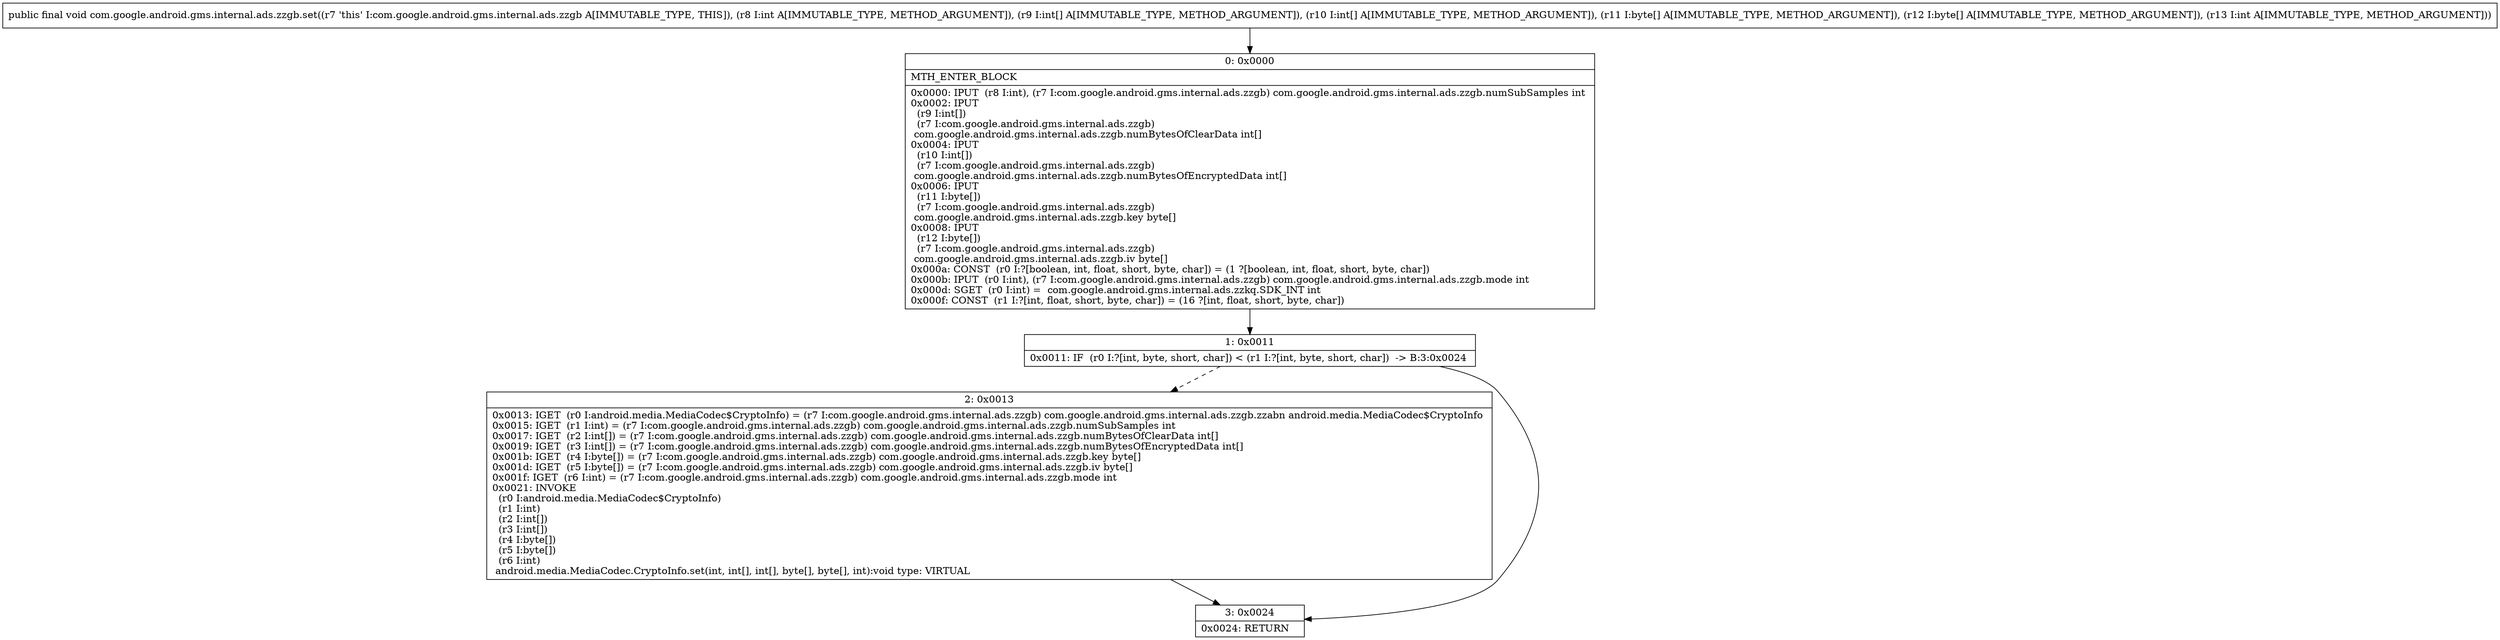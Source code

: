 digraph "CFG forcom.google.android.gms.internal.ads.zzgb.set(I[I[I[B[BI)V" {
Node_0 [shape=record,label="{0\:\ 0x0000|MTH_ENTER_BLOCK\l|0x0000: IPUT  (r8 I:int), (r7 I:com.google.android.gms.internal.ads.zzgb) com.google.android.gms.internal.ads.zzgb.numSubSamples int \l0x0002: IPUT  \l  (r9 I:int[])\l  (r7 I:com.google.android.gms.internal.ads.zzgb)\l com.google.android.gms.internal.ads.zzgb.numBytesOfClearData int[] \l0x0004: IPUT  \l  (r10 I:int[])\l  (r7 I:com.google.android.gms.internal.ads.zzgb)\l com.google.android.gms.internal.ads.zzgb.numBytesOfEncryptedData int[] \l0x0006: IPUT  \l  (r11 I:byte[])\l  (r7 I:com.google.android.gms.internal.ads.zzgb)\l com.google.android.gms.internal.ads.zzgb.key byte[] \l0x0008: IPUT  \l  (r12 I:byte[])\l  (r7 I:com.google.android.gms.internal.ads.zzgb)\l com.google.android.gms.internal.ads.zzgb.iv byte[] \l0x000a: CONST  (r0 I:?[boolean, int, float, short, byte, char]) = (1 ?[boolean, int, float, short, byte, char]) \l0x000b: IPUT  (r0 I:int), (r7 I:com.google.android.gms.internal.ads.zzgb) com.google.android.gms.internal.ads.zzgb.mode int \l0x000d: SGET  (r0 I:int) =  com.google.android.gms.internal.ads.zzkq.SDK_INT int \l0x000f: CONST  (r1 I:?[int, float, short, byte, char]) = (16 ?[int, float, short, byte, char]) \l}"];
Node_1 [shape=record,label="{1\:\ 0x0011|0x0011: IF  (r0 I:?[int, byte, short, char]) \< (r1 I:?[int, byte, short, char])  \-\> B:3:0x0024 \l}"];
Node_2 [shape=record,label="{2\:\ 0x0013|0x0013: IGET  (r0 I:android.media.MediaCodec$CryptoInfo) = (r7 I:com.google.android.gms.internal.ads.zzgb) com.google.android.gms.internal.ads.zzgb.zzabn android.media.MediaCodec$CryptoInfo \l0x0015: IGET  (r1 I:int) = (r7 I:com.google.android.gms.internal.ads.zzgb) com.google.android.gms.internal.ads.zzgb.numSubSamples int \l0x0017: IGET  (r2 I:int[]) = (r7 I:com.google.android.gms.internal.ads.zzgb) com.google.android.gms.internal.ads.zzgb.numBytesOfClearData int[] \l0x0019: IGET  (r3 I:int[]) = (r7 I:com.google.android.gms.internal.ads.zzgb) com.google.android.gms.internal.ads.zzgb.numBytesOfEncryptedData int[] \l0x001b: IGET  (r4 I:byte[]) = (r7 I:com.google.android.gms.internal.ads.zzgb) com.google.android.gms.internal.ads.zzgb.key byte[] \l0x001d: IGET  (r5 I:byte[]) = (r7 I:com.google.android.gms.internal.ads.zzgb) com.google.android.gms.internal.ads.zzgb.iv byte[] \l0x001f: IGET  (r6 I:int) = (r7 I:com.google.android.gms.internal.ads.zzgb) com.google.android.gms.internal.ads.zzgb.mode int \l0x0021: INVOKE  \l  (r0 I:android.media.MediaCodec$CryptoInfo)\l  (r1 I:int)\l  (r2 I:int[])\l  (r3 I:int[])\l  (r4 I:byte[])\l  (r5 I:byte[])\l  (r6 I:int)\l android.media.MediaCodec.CryptoInfo.set(int, int[], int[], byte[], byte[], int):void type: VIRTUAL \l}"];
Node_3 [shape=record,label="{3\:\ 0x0024|0x0024: RETURN   \l}"];
MethodNode[shape=record,label="{public final void com.google.android.gms.internal.ads.zzgb.set((r7 'this' I:com.google.android.gms.internal.ads.zzgb A[IMMUTABLE_TYPE, THIS]), (r8 I:int A[IMMUTABLE_TYPE, METHOD_ARGUMENT]), (r9 I:int[] A[IMMUTABLE_TYPE, METHOD_ARGUMENT]), (r10 I:int[] A[IMMUTABLE_TYPE, METHOD_ARGUMENT]), (r11 I:byte[] A[IMMUTABLE_TYPE, METHOD_ARGUMENT]), (r12 I:byte[] A[IMMUTABLE_TYPE, METHOD_ARGUMENT]), (r13 I:int A[IMMUTABLE_TYPE, METHOD_ARGUMENT])) }"];
MethodNode -> Node_0;
Node_0 -> Node_1;
Node_1 -> Node_2[style=dashed];
Node_1 -> Node_3;
Node_2 -> Node_3;
}

